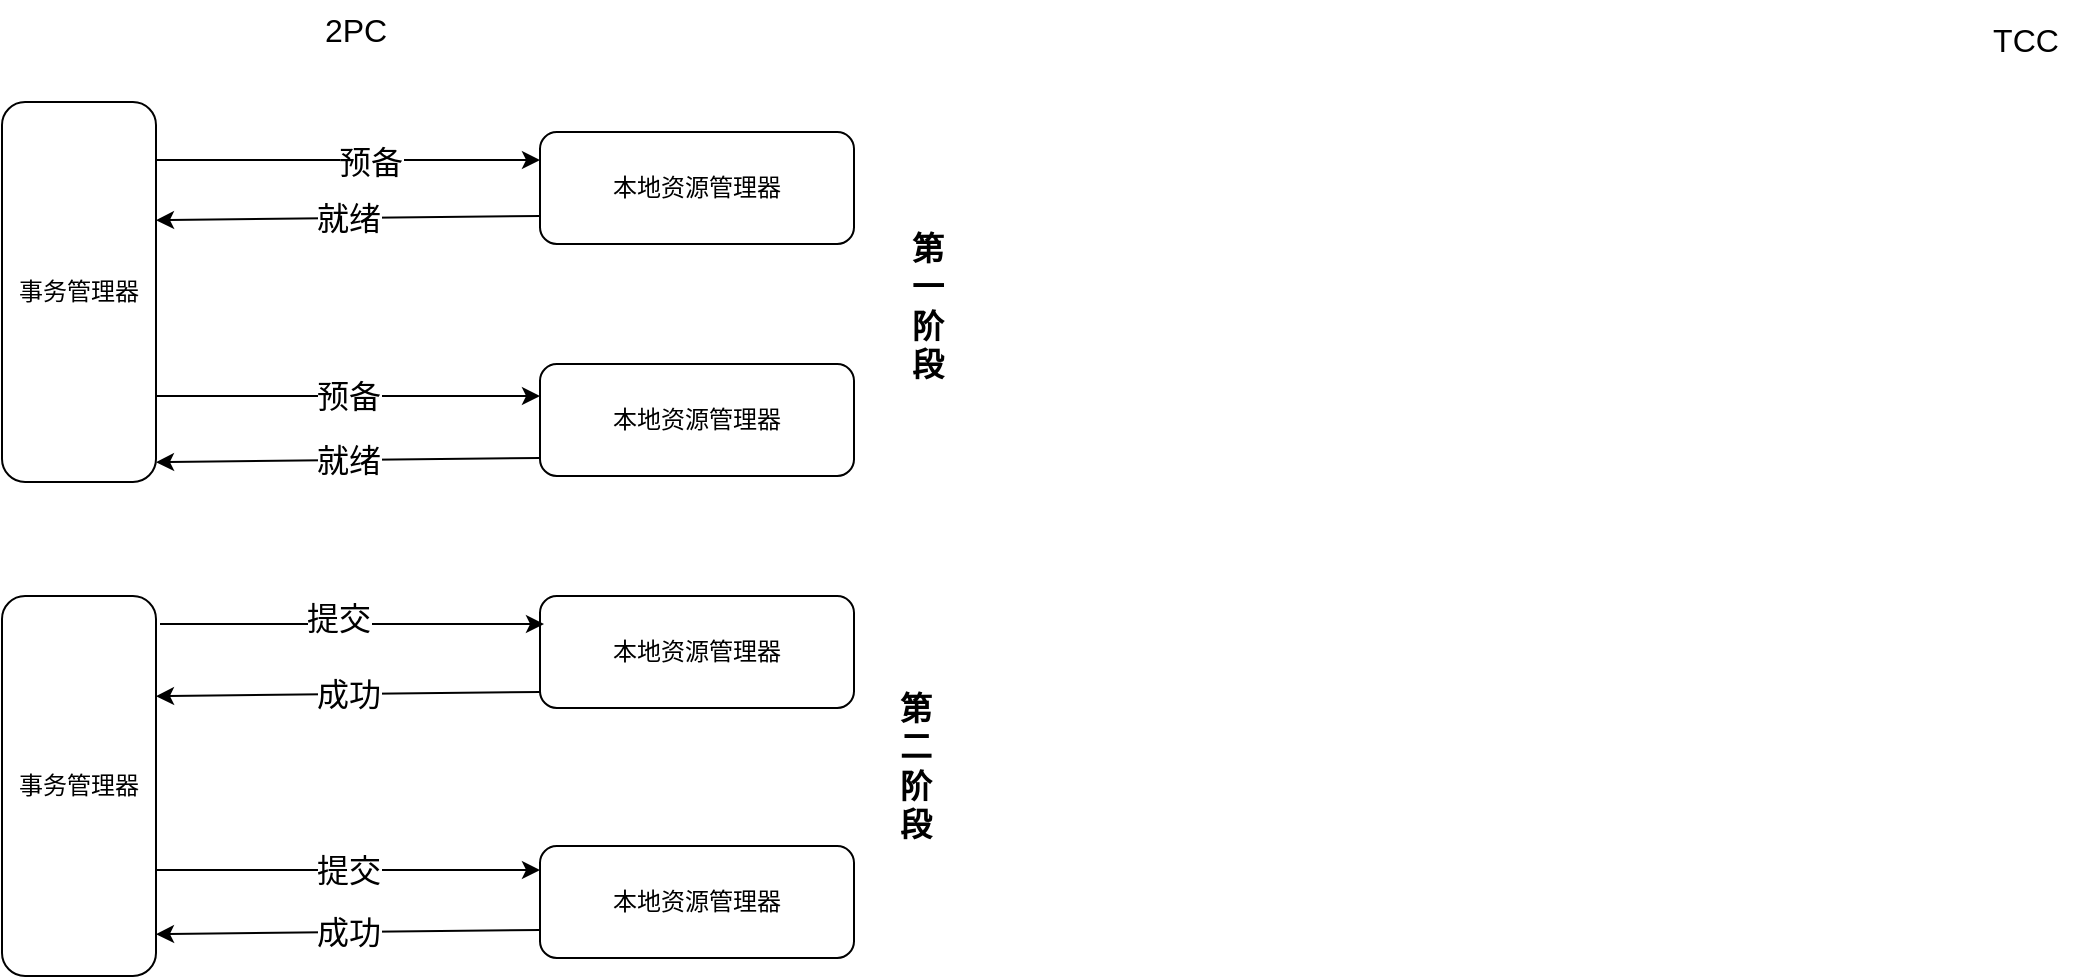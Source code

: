 <mxfile version="20.1.1" type="github">
  <diagram id="91KygMYaghWH-9epu7pf" name="Page-1">
    <mxGraphModel dx="1422" dy="804" grid="0" gridSize="5" guides="1" tooltips="1" connect="1" arrows="1" fold="1" page="1" pageScale="1" pageWidth="300000" pageHeight="200000" math="0" shadow="0">
      <root>
        <mxCell id="0" />
        <mxCell id="1" parent="0" />
        <mxCell id="HaO95cUpOgZnxHEmuGRc-1" value="事务管理器" style="rounded=1;whiteSpace=wrap;html=1;" vertex="1" parent="1">
          <mxGeometry x="91" y="64" width="77" height="190" as="geometry" />
        </mxCell>
        <mxCell id="HaO95cUpOgZnxHEmuGRc-3" value="事务管理器" style="rounded=1;whiteSpace=wrap;html=1;" vertex="1" parent="1">
          <mxGeometry x="91" y="311" width="77" height="190" as="geometry" />
        </mxCell>
        <mxCell id="HaO95cUpOgZnxHEmuGRc-4" value="本地资源管理器" style="rounded=1;whiteSpace=wrap;html=1;" vertex="1" parent="1">
          <mxGeometry x="360" y="79" width="157" height="56" as="geometry" />
        </mxCell>
        <mxCell id="HaO95cUpOgZnxHEmuGRc-5" value="本地资源管理器" style="rounded=1;whiteSpace=wrap;html=1;" vertex="1" parent="1">
          <mxGeometry x="360" y="195" width="157" height="56" as="geometry" />
        </mxCell>
        <mxCell id="HaO95cUpOgZnxHEmuGRc-6" value="本地资源管理器" style="rounded=1;whiteSpace=wrap;html=1;" vertex="1" parent="1">
          <mxGeometry x="360" y="311" width="157" height="56" as="geometry" />
        </mxCell>
        <mxCell id="HaO95cUpOgZnxHEmuGRc-7" value="本地资源管理器" style="rounded=1;whiteSpace=wrap;html=1;" vertex="1" parent="1">
          <mxGeometry x="360" y="436" width="157" height="56" as="geometry" />
        </mxCell>
        <mxCell id="HaO95cUpOgZnxHEmuGRc-8" value="第一阶段" style="text;html=1;strokeColor=none;fillColor=none;align=center;verticalAlign=middle;whiteSpace=wrap;rounded=0;fontSize=16;fontStyle=1" vertex="1" parent="1">
          <mxGeometry x="542" y="77" width="24" height="177" as="geometry" />
        </mxCell>
        <mxCell id="HaO95cUpOgZnxHEmuGRc-9" value="第二阶段" style="text;html=1;strokeColor=none;fillColor=none;align=center;verticalAlign=middle;whiteSpace=wrap;rounded=0;fontSize=16;fontStyle=1" vertex="1" parent="1">
          <mxGeometry x="536" y="307" width="24" height="177" as="geometry" />
        </mxCell>
        <mxCell id="HaO95cUpOgZnxHEmuGRc-10" value="" style="endArrow=classic;html=1;rounded=0;fontSize=16;entryX=0;entryY=0.25;entryDx=0;entryDy=0;" edge="1" parent="1" target="HaO95cUpOgZnxHEmuGRc-4">
          <mxGeometry width="50" height="50" relative="1" as="geometry">
            <mxPoint x="168" y="93" as="sourcePoint" />
            <mxPoint x="354" y="94" as="targetPoint" />
          </mxGeometry>
        </mxCell>
        <mxCell id="HaO95cUpOgZnxHEmuGRc-18" value="预备" style="edgeLabel;html=1;align=center;verticalAlign=middle;resizable=0;points=[];fontSize=16;" vertex="1" connectable="0" parent="HaO95cUpOgZnxHEmuGRc-10">
          <mxGeometry x="0.115" y="-1" relative="1" as="geometry">
            <mxPoint as="offset" />
          </mxGeometry>
        </mxCell>
        <mxCell id="HaO95cUpOgZnxHEmuGRc-11" value="" style="endArrow=classic;html=1;rounded=0;fontSize=16;entryX=0;entryY=0.25;entryDx=0;entryDy=0;" edge="1" parent="1">
          <mxGeometry width="50" height="50" relative="1" as="geometry">
            <mxPoint x="170" y="325" as="sourcePoint" />
            <mxPoint x="362" y="325" as="targetPoint" />
          </mxGeometry>
        </mxCell>
        <mxCell id="HaO95cUpOgZnxHEmuGRc-19" value="提交" style="edgeLabel;html=1;align=center;verticalAlign=middle;resizable=0;points=[];fontSize=16;" vertex="1" connectable="0" parent="HaO95cUpOgZnxHEmuGRc-11">
          <mxGeometry x="-0.156" relative="1" as="geometry">
            <mxPoint x="8" y="-3" as="offset" />
          </mxGeometry>
        </mxCell>
        <mxCell id="HaO95cUpOgZnxHEmuGRc-12" value="预备" style="endArrow=classic;html=1;rounded=0;fontSize=16;entryX=0;entryY=0.25;entryDx=0;entryDy=0;" edge="1" parent="1">
          <mxGeometry width="50" height="50" relative="1" as="geometry">
            <mxPoint x="168" y="211" as="sourcePoint" />
            <mxPoint x="360" y="211" as="targetPoint" />
          </mxGeometry>
        </mxCell>
        <mxCell id="HaO95cUpOgZnxHEmuGRc-13" value="提交" style="endArrow=classic;html=1;rounded=0;fontSize=16;entryX=0;entryY=0.25;entryDx=0;entryDy=0;" edge="1" parent="1">
          <mxGeometry width="50" height="50" relative="1" as="geometry">
            <mxPoint x="168" y="448" as="sourcePoint" />
            <mxPoint x="360" y="448" as="targetPoint" />
          </mxGeometry>
        </mxCell>
        <mxCell id="HaO95cUpOgZnxHEmuGRc-14" value="就绪" style="endArrow=classic;html=1;rounded=0;fontSize=16;exitX=0;exitY=0.75;exitDx=0;exitDy=0;entryX=1;entryY=0.311;entryDx=0;entryDy=0;entryPerimeter=0;" edge="1" parent="1" source="HaO95cUpOgZnxHEmuGRc-4" target="HaO95cUpOgZnxHEmuGRc-1">
          <mxGeometry width="50" height="50" relative="1" as="geometry">
            <mxPoint x="170" y="121" as="sourcePoint" />
            <mxPoint x="173" y="121" as="targetPoint" />
          </mxGeometry>
        </mxCell>
        <mxCell id="HaO95cUpOgZnxHEmuGRc-15" value="就绪" style="endArrow=classic;html=1;rounded=0;fontSize=16;exitX=0;exitY=0.75;exitDx=0;exitDy=0;entryX=1;entryY=0.311;entryDx=0;entryDy=0;entryPerimeter=0;" edge="1" parent="1">
          <mxGeometry width="50" height="50" relative="1" as="geometry">
            <mxPoint x="360" y="242" as="sourcePoint" />
            <mxPoint x="168" y="244.09" as="targetPoint" />
          </mxGeometry>
        </mxCell>
        <mxCell id="HaO95cUpOgZnxHEmuGRc-16" value="成功" style="endArrow=classic;html=1;rounded=0;fontSize=16;exitX=0;exitY=0.75;exitDx=0;exitDy=0;entryX=1;entryY=0.311;entryDx=0;entryDy=0;entryPerimeter=0;" edge="1" parent="1">
          <mxGeometry width="50" height="50" relative="1" as="geometry">
            <mxPoint x="360" y="359" as="sourcePoint" />
            <mxPoint x="168" y="361.09" as="targetPoint" />
          </mxGeometry>
        </mxCell>
        <mxCell id="HaO95cUpOgZnxHEmuGRc-17" value="成功" style="endArrow=classic;html=1;rounded=0;fontSize=16;exitX=0;exitY=0.75;exitDx=0;exitDy=0;entryX=1;entryY=0.311;entryDx=0;entryDy=0;entryPerimeter=0;" edge="1" parent="1">
          <mxGeometry width="50" height="50" relative="1" as="geometry">
            <mxPoint x="360" y="478" as="sourcePoint" />
            <mxPoint x="168" y="480.09" as="targetPoint" />
          </mxGeometry>
        </mxCell>
        <mxCell id="HaO95cUpOgZnxHEmuGRc-21" value="2PC" style="text;html=1;strokeColor=none;fillColor=none;align=center;verticalAlign=middle;whiteSpace=wrap;rounded=0;fontSize=16;" vertex="1" parent="1">
          <mxGeometry x="238" y="13" width="60" height="30" as="geometry" />
        </mxCell>
        <mxCell id="HaO95cUpOgZnxHEmuGRc-22" value="TCC" style="text;html=1;strokeColor=none;fillColor=none;align=center;verticalAlign=middle;whiteSpace=wrap;rounded=0;fontSize=16;" vertex="1" parent="1">
          <mxGeometry x="1073" y="18" width="60" height="30" as="geometry" />
        </mxCell>
      </root>
    </mxGraphModel>
  </diagram>
</mxfile>
